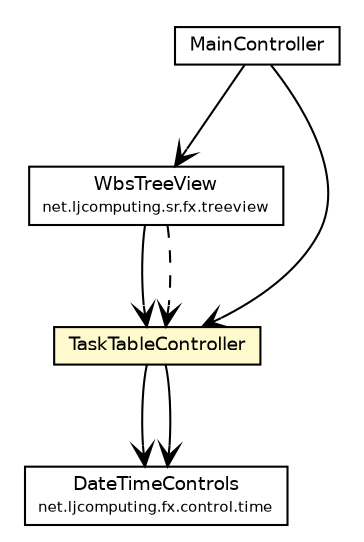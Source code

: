 #!/usr/local/bin/dot
#
# Class diagram 
# Generated by UMLGraph version R5_6 (http://www.umlgraph.org/)
#

digraph G {
	edge [fontname="Helvetica",fontsize=10,labelfontname="Helvetica",labelfontsize=10];
	node [fontname="Helvetica",fontsize=10,shape=plaintext];
	nodesep=0.25;
	ranksep=0.5;
	// net.ljcomputing.sr.fx.treeview.WbsTreeView
	c1407 [label=<<table title="net.ljcomputing.sr.fx.treeview.WbsTreeView" border="0" cellborder="1" cellspacing="0" cellpadding="2" port="p" href="../treeview/WbsTreeView.html">
		<tr><td><table border="0" cellspacing="0" cellpadding="1">
<tr><td align="center" balign="center"> WbsTreeView </td></tr>
<tr><td align="center" balign="center"><font point-size="7.0"> net.ljcomputing.sr.fx.treeview </font></td></tr>
		</table></td></tr>
		</table>>, URL="../treeview/WbsTreeView.html", fontname="Helvetica", fontcolor="black", fontsize=9.0];
	// net.ljcomputing.sr.fx.controller.TaskTableController
	c1409 [label=<<table title="net.ljcomputing.sr.fx.controller.TaskTableController" border="0" cellborder="1" cellspacing="0" cellpadding="2" port="p" bgcolor="lemonChiffon" href="./TaskTableController.html">
		<tr><td><table border="0" cellspacing="0" cellpadding="1">
<tr><td align="center" balign="center"> TaskTableController </td></tr>
		</table></td></tr>
		</table>>, URL="./TaskTableController.html", fontname="Helvetica", fontcolor="black", fontsize=9.0];
	// net.ljcomputing.sr.fx.controller.MainController
	c1415 [label=<<table title="net.ljcomputing.sr.fx.controller.MainController" border="0" cellborder="1" cellspacing="0" cellpadding="2" port="p" href="./MainController.html">
		<tr><td><table border="0" cellspacing="0" cellpadding="1">
<tr><td align="center" balign="center"> MainController </td></tr>
		</table></td></tr>
		</table>>, URL="./MainController.html", fontname="Helvetica", fontcolor="black", fontsize=9.0];
	// net.ljcomputing.sr.fx.treeview.WbsTreeView NAVASSOC net.ljcomputing.sr.fx.controller.TaskTableController
	c1407:p -> c1409:p [taillabel="", label="", headlabel="", fontname="Helvetica", fontcolor="black", fontsize=10.0, color="black", arrowhead=open];
	// net.ljcomputing.sr.fx.controller.TaskTableController NAVASSOC net.ljcomputing.fx.control.time.DateTimeControls
	c1409:p -> c1417:p [taillabel="", label="", headlabel="", fontname="Helvetica", fontcolor="black", fontsize=10.0, color="black", arrowhead=open];
	// net.ljcomputing.sr.fx.controller.TaskTableController NAVASSOC net.ljcomputing.fx.control.time.DateTimeControls
	c1409:p -> c1417:p [taillabel="", label="", headlabel="", fontname="Helvetica", fontcolor="black", fontsize=10.0, color="black", arrowhead=open];
	// net.ljcomputing.sr.fx.controller.MainController NAVASSOC net.ljcomputing.sr.fx.treeview.WbsTreeView
	c1415:p -> c1407:p [taillabel="", label="", headlabel="", fontname="Helvetica", fontcolor="black", fontsize=10.0, color="black", arrowhead=open];
	// net.ljcomputing.sr.fx.controller.MainController NAVASSOC net.ljcomputing.sr.fx.controller.TaskTableController
	c1415:p -> c1409:p [taillabel="", label="", headlabel="", fontname="Helvetica", fontcolor="black", fontsize=10.0, color="black", arrowhead=open];
	// net.ljcomputing.sr.fx.treeview.WbsTreeView DEPEND net.ljcomputing.sr.fx.controller.TaskTableController
	c1407:p -> c1409:p [taillabel="", label="", headlabel="", fontname="Helvetica", fontcolor="black", fontsize=10.0, color="black", arrowhead=open, style=dashed];
	// net.ljcomputing.fx.control.time.DateTimeControls
	c1417 [label=<<table title="net.ljcomputing.fx.control.time.DateTimeControls" border="0" cellborder="1" cellspacing="0" cellpadding="2" port="p">
		<tr><td><table border="0" cellspacing="0" cellpadding="1">
<tr><td align="center" balign="center"> DateTimeControls </td></tr>
<tr><td align="center" balign="center"><font point-size="7.0"> net.ljcomputing.fx.control.time </font></td></tr>
		</table></td></tr>
		</table>>, URL="null", fontname="Helvetica", fontcolor="black", fontsize=9.0];
}

